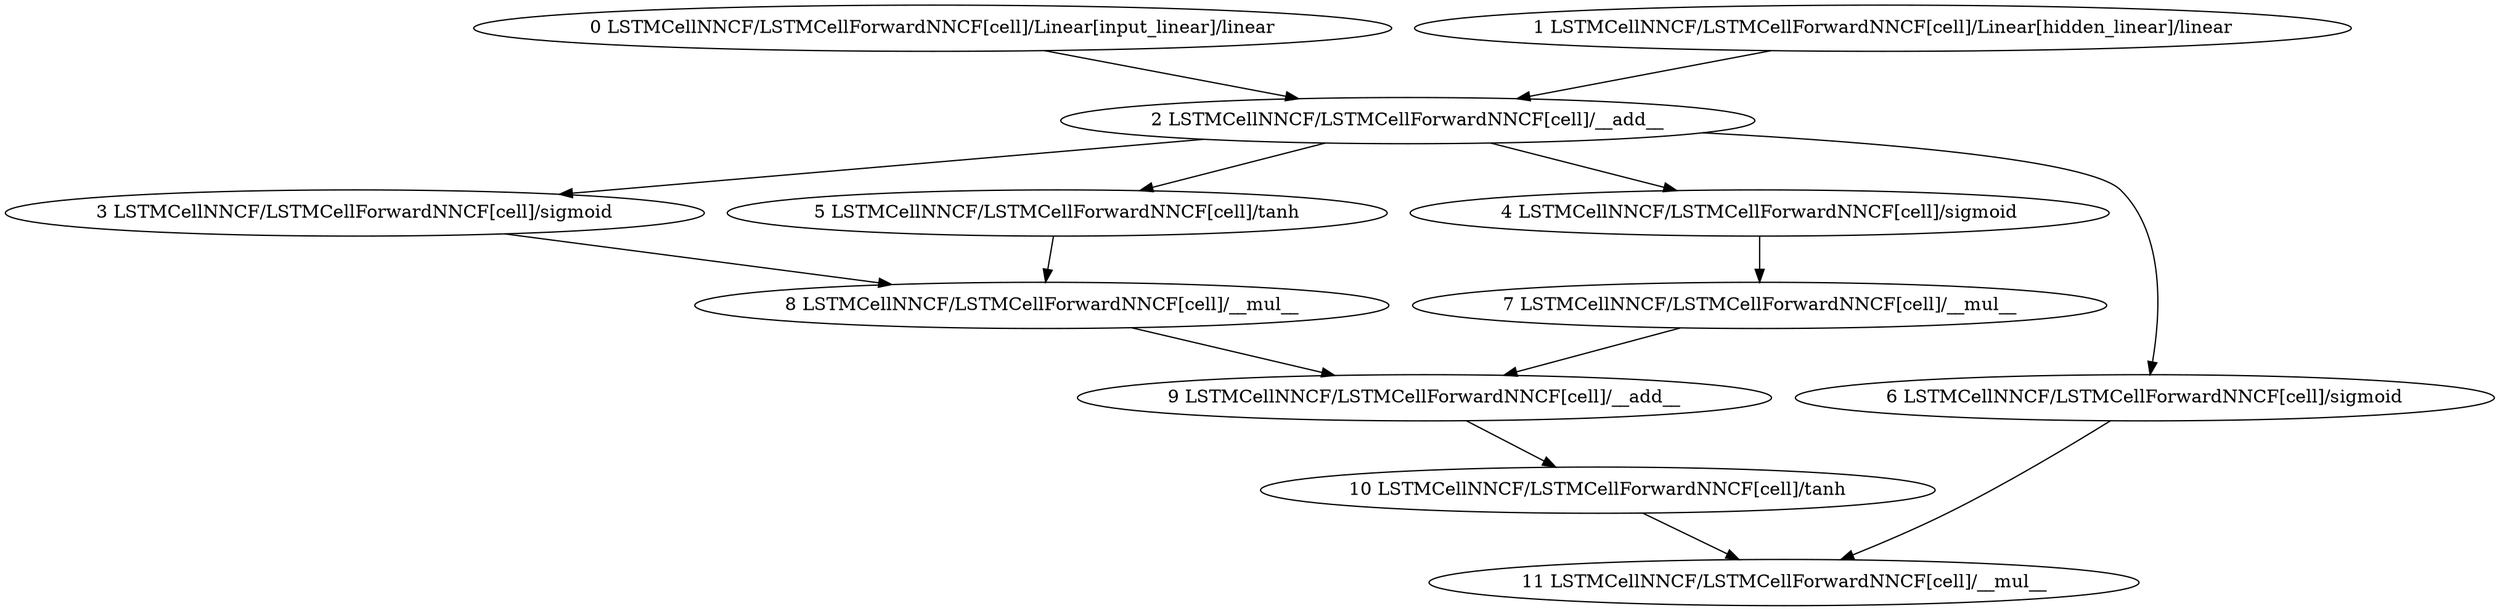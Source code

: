 strict digraph  {
"0 LSTMCellNNCF/LSTMCellForwardNNCF[cell]/Linear[input_linear]/linear" [id=0, scope="LSTMCellNNCF/LSTMCellForwardNNCF[cell]/Linear[input_linear]", type=linear];
"1 LSTMCellNNCF/LSTMCellForwardNNCF[cell]/Linear[hidden_linear]/linear" [id=1, scope="LSTMCellNNCF/LSTMCellForwardNNCF[cell]/Linear[hidden_linear]", type=linear];
"2 LSTMCellNNCF/LSTMCellForwardNNCF[cell]/__add__" [id=2, scope="LSTMCellNNCF/LSTMCellForwardNNCF[cell]", type=__add__];
"3 LSTMCellNNCF/LSTMCellForwardNNCF[cell]/sigmoid" [id=3, scope="LSTMCellNNCF/LSTMCellForwardNNCF[cell]", type=sigmoid];
"4 LSTMCellNNCF/LSTMCellForwardNNCF[cell]/sigmoid" [id=4, scope="LSTMCellNNCF/LSTMCellForwardNNCF[cell]", type=sigmoid];
"5 LSTMCellNNCF/LSTMCellForwardNNCF[cell]/tanh" [id=5, scope="LSTMCellNNCF/LSTMCellForwardNNCF[cell]", type=tanh];
"6 LSTMCellNNCF/LSTMCellForwardNNCF[cell]/sigmoid" [id=6, scope="LSTMCellNNCF/LSTMCellForwardNNCF[cell]", type=sigmoid];
"7 LSTMCellNNCF/LSTMCellForwardNNCF[cell]/__mul__" [id=7, scope="LSTMCellNNCF/LSTMCellForwardNNCF[cell]", type=__mul__];
"8 LSTMCellNNCF/LSTMCellForwardNNCF[cell]/__mul__" [id=8, scope="LSTMCellNNCF/LSTMCellForwardNNCF[cell]", type=__mul__];
"9 LSTMCellNNCF/LSTMCellForwardNNCF[cell]/__add__" [id=9, scope="LSTMCellNNCF/LSTMCellForwardNNCF[cell]", type=__add__];
"10 LSTMCellNNCF/LSTMCellForwardNNCF[cell]/tanh" [id=10, scope="LSTMCellNNCF/LSTMCellForwardNNCF[cell]", type=tanh];
"11 LSTMCellNNCF/LSTMCellForwardNNCF[cell]/__mul__" [id=11, scope="LSTMCellNNCF/LSTMCellForwardNNCF[cell]", type=__mul__];
"0 LSTMCellNNCF/LSTMCellForwardNNCF[cell]/Linear[input_linear]/linear" -> "2 LSTMCellNNCF/LSTMCellForwardNNCF[cell]/__add__";
"1 LSTMCellNNCF/LSTMCellForwardNNCF[cell]/Linear[hidden_linear]/linear" -> "2 LSTMCellNNCF/LSTMCellForwardNNCF[cell]/__add__";
"2 LSTMCellNNCF/LSTMCellForwardNNCF[cell]/__add__" -> "3 LSTMCellNNCF/LSTMCellForwardNNCF[cell]/sigmoid";
"2 LSTMCellNNCF/LSTMCellForwardNNCF[cell]/__add__" -> "4 LSTMCellNNCF/LSTMCellForwardNNCF[cell]/sigmoid";
"2 LSTMCellNNCF/LSTMCellForwardNNCF[cell]/__add__" -> "5 LSTMCellNNCF/LSTMCellForwardNNCF[cell]/tanh";
"2 LSTMCellNNCF/LSTMCellForwardNNCF[cell]/__add__" -> "6 LSTMCellNNCF/LSTMCellForwardNNCF[cell]/sigmoid";
"3 LSTMCellNNCF/LSTMCellForwardNNCF[cell]/sigmoid" -> "8 LSTMCellNNCF/LSTMCellForwardNNCF[cell]/__mul__";
"4 LSTMCellNNCF/LSTMCellForwardNNCF[cell]/sigmoid" -> "7 LSTMCellNNCF/LSTMCellForwardNNCF[cell]/__mul__";
"5 LSTMCellNNCF/LSTMCellForwardNNCF[cell]/tanh" -> "8 LSTMCellNNCF/LSTMCellForwardNNCF[cell]/__mul__";
"7 LSTMCellNNCF/LSTMCellForwardNNCF[cell]/__mul__" -> "9 LSTMCellNNCF/LSTMCellForwardNNCF[cell]/__add__";
"8 LSTMCellNNCF/LSTMCellForwardNNCF[cell]/__mul__" -> "9 LSTMCellNNCF/LSTMCellForwardNNCF[cell]/__add__";
"6 LSTMCellNNCF/LSTMCellForwardNNCF[cell]/sigmoid" -> "11 LSTMCellNNCF/LSTMCellForwardNNCF[cell]/__mul__";
"9 LSTMCellNNCF/LSTMCellForwardNNCF[cell]/__add__" -> "10 LSTMCellNNCF/LSTMCellForwardNNCF[cell]/tanh";
"10 LSTMCellNNCF/LSTMCellForwardNNCF[cell]/tanh" -> "11 LSTMCellNNCF/LSTMCellForwardNNCF[cell]/__mul__";
}
